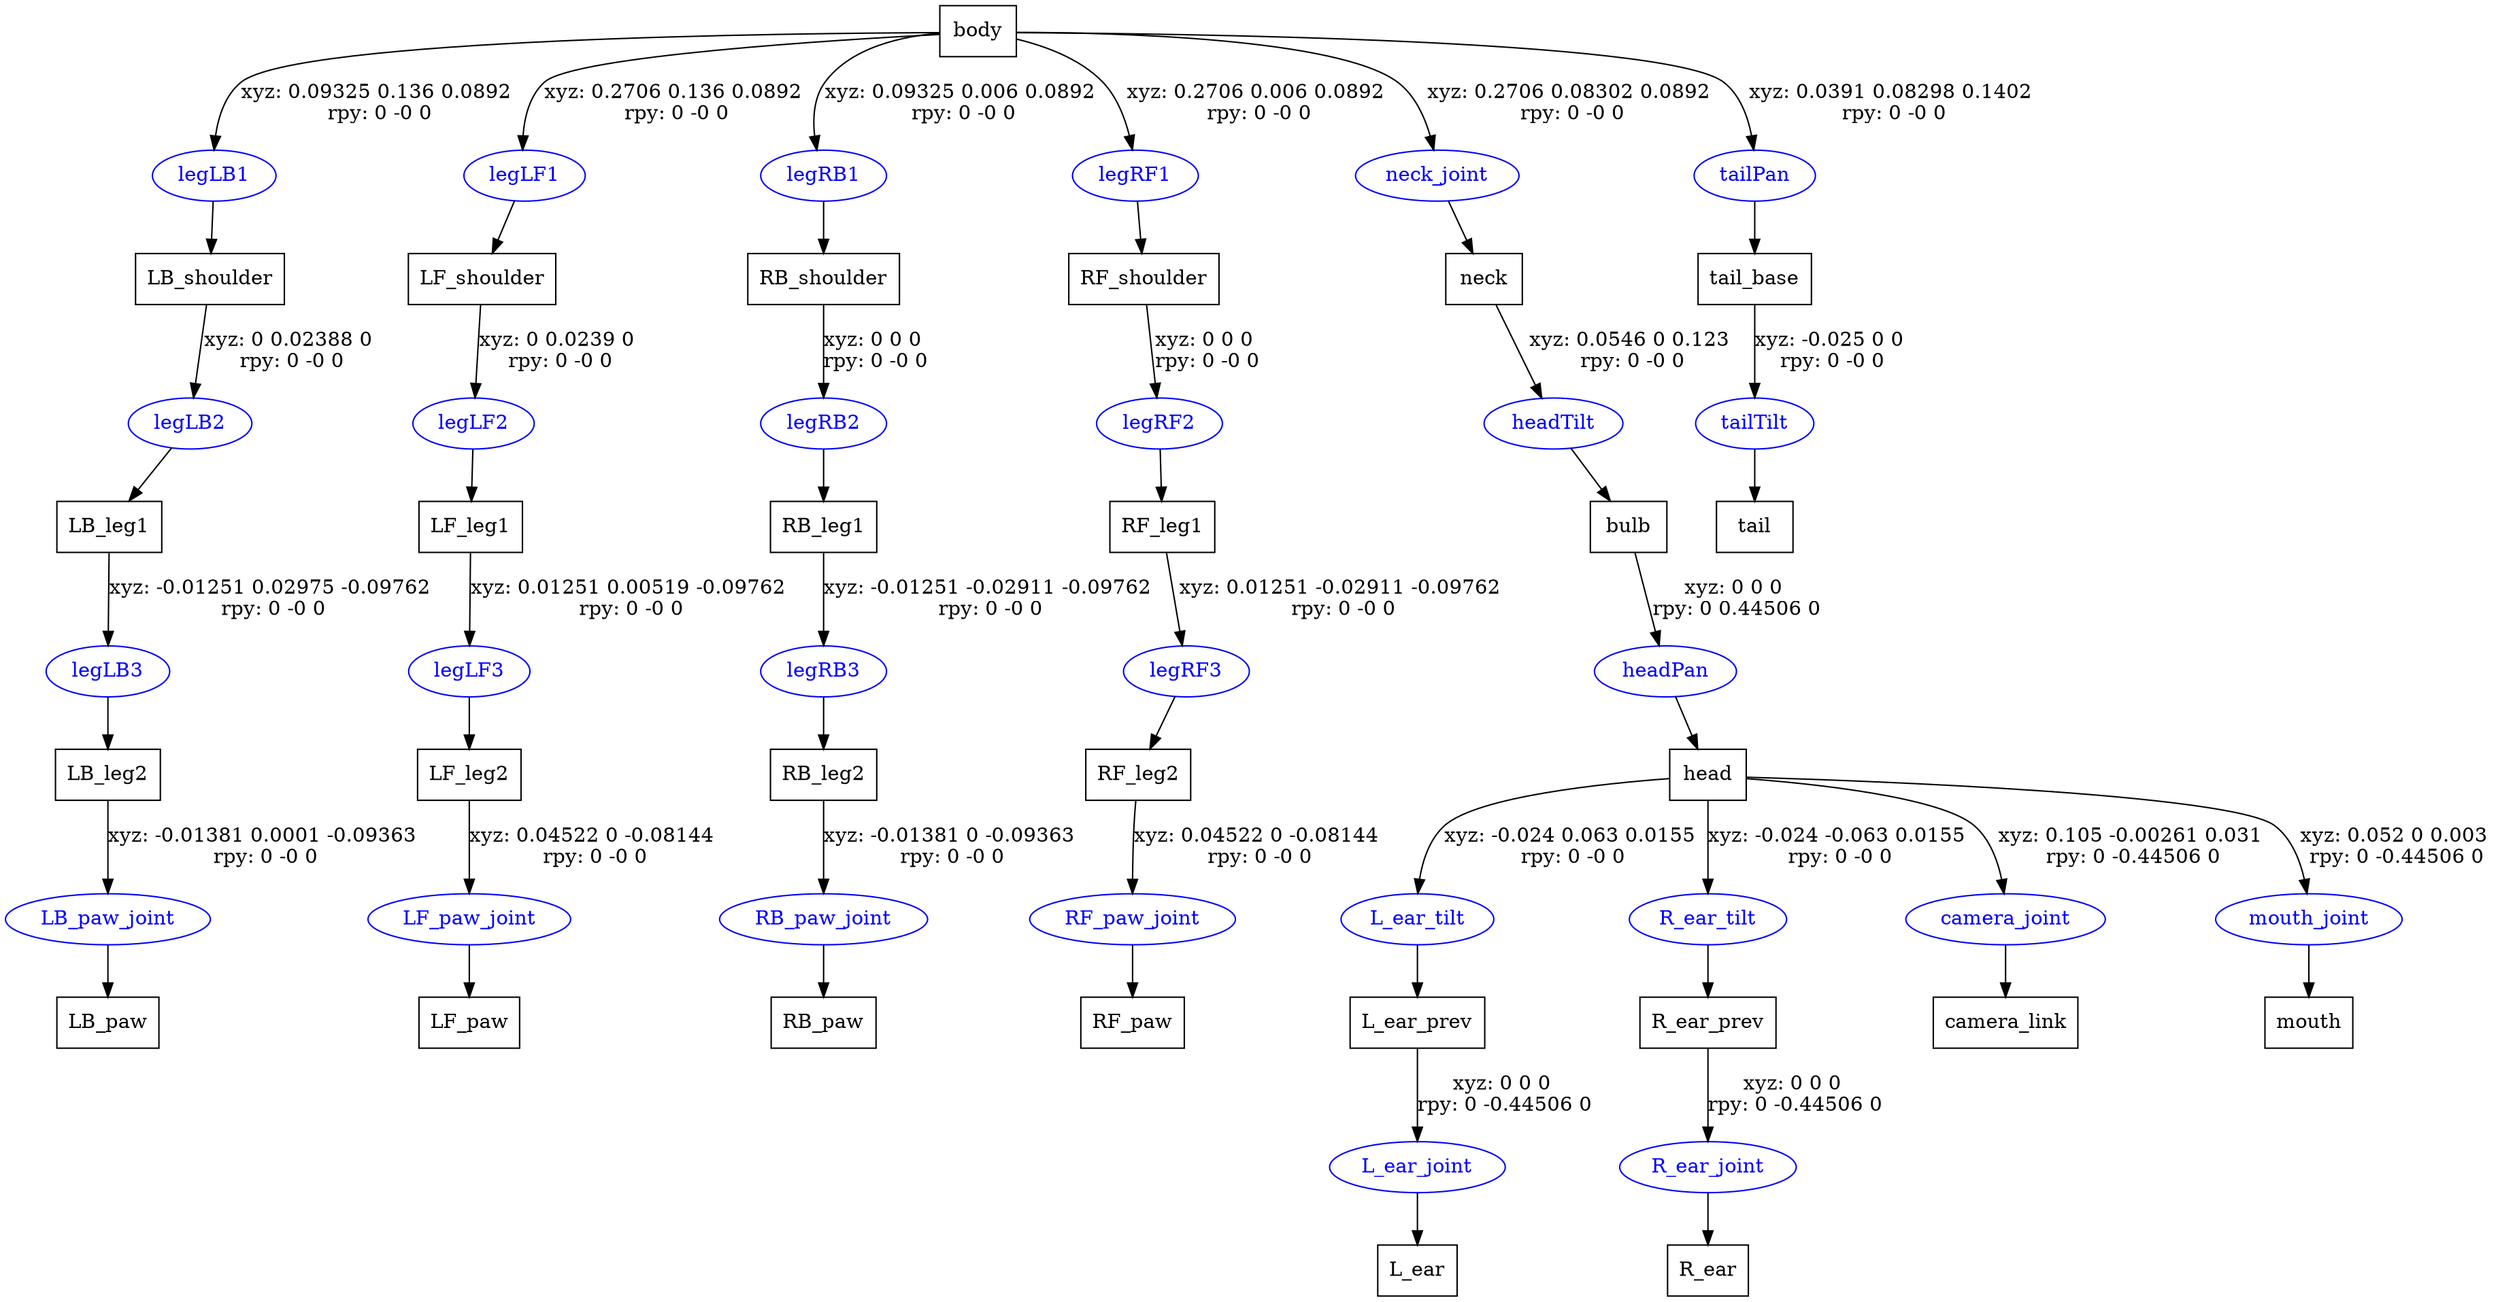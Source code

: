 digraph G {
node [shape=box];
"body" [label="body"];
"LB_shoulder" [label="LB_shoulder"];
"LB_leg1" [label="LB_leg1"];
"LB_leg2" [label="LB_leg2"];
"LB_paw" [label="LB_paw"];
"LF_shoulder" [label="LF_shoulder"];
"LF_leg1" [label="LF_leg1"];
"LF_leg2" [label="LF_leg2"];
"LF_paw" [label="LF_paw"];
"RB_shoulder" [label="RB_shoulder"];
"RB_leg1" [label="RB_leg1"];
"RB_leg2" [label="RB_leg2"];
"RB_paw" [label="RB_paw"];
"RF_shoulder" [label="RF_shoulder"];
"RF_leg1" [label="RF_leg1"];
"RF_leg2" [label="RF_leg2"];
"RF_paw" [label="RF_paw"];
"neck" [label="neck"];
"bulb" [label="bulb"];
"head" [label="head"];
"L_ear_prev" [label="L_ear_prev"];
"L_ear" [label="L_ear"];
"R_ear_prev" [label="R_ear_prev"];
"R_ear" [label="R_ear"];
"camera_link" [label="camera_link"];
"mouth" [label="mouth"];
"tail_base" [label="tail_base"];
"tail" [label="tail"];
node [shape=ellipse, color=blue, fontcolor=blue];
"body" -> "legLB1" [label="xyz: 0.09325 0.136 0.0892 \nrpy: 0 -0 0"]
"legLB1" -> "LB_shoulder"
"LB_shoulder" -> "legLB2" [label="xyz: 0 0.02388 0 \nrpy: 0 -0 0"]
"legLB2" -> "LB_leg1"
"LB_leg1" -> "legLB3" [label="xyz: -0.01251 0.02975 -0.09762 \nrpy: 0 -0 0"]
"legLB3" -> "LB_leg2"
"LB_leg2" -> "LB_paw_joint" [label="xyz: -0.01381 0.0001 -0.09363 \nrpy: 0 -0 0"]
"LB_paw_joint" -> "LB_paw"
"body" -> "legLF1" [label="xyz: 0.2706 0.136 0.0892 \nrpy: 0 -0 0"]
"legLF1" -> "LF_shoulder"
"LF_shoulder" -> "legLF2" [label="xyz: 0 0.0239 0 \nrpy: 0 -0 0"]
"legLF2" -> "LF_leg1"
"LF_leg1" -> "legLF3" [label="xyz: 0.01251 0.00519 -0.09762 \nrpy: 0 -0 0"]
"legLF3" -> "LF_leg2"
"LF_leg2" -> "LF_paw_joint" [label="xyz: 0.04522 0 -0.08144 \nrpy: 0 -0 0"]
"LF_paw_joint" -> "LF_paw"
"body" -> "legRB1" [label="xyz: 0.09325 0.006 0.0892 \nrpy: 0 -0 0"]
"legRB1" -> "RB_shoulder"
"RB_shoulder" -> "legRB2" [label="xyz: 0 0 0 \nrpy: 0 -0 0"]
"legRB2" -> "RB_leg1"
"RB_leg1" -> "legRB3" [label="xyz: -0.01251 -0.02911 -0.09762 \nrpy: 0 -0 0"]
"legRB3" -> "RB_leg2"
"RB_leg2" -> "RB_paw_joint" [label="xyz: -0.01381 0 -0.09363 \nrpy: 0 -0 0"]
"RB_paw_joint" -> "RB_paw"
"body" -> "legRF1" [label="xyz: 0.2706 0.006 0.0892 \nrpy: 0 -0 0"]
"legRF1" -> "RF_shoulder"
"RF_shoulder" -> "legRF2" [label="xyz: 0 0 0 \nrpy: 0 -0 0"]
"legRF2" -> "RF_leg1"
"RF_leg1" -> "legRF3" [label="xyz: 0.01251 -0.02911 -0.09762 \nrpy: 0 -0 0"]
"legRF3" -> "RF_leg2"
"RF_leg2" -> "RF_paw_joint" [label="xyz: 0.04522 0 -0.08144 \nrpy: 0 -0 0"]
"RF_paw_joint" -> "RF_paw"
"body" -> "neck_joint" [label="xyz: 0.2706 0.08302 0.0892 \nrpy: 0 -0 0"]
"neck_joint" -> "neck"
"neck" -> "headTilt" [label="xyz: 0.0546 0 0.123 \nrpy: 0 -0 0"]
"headTilt" -> "bulb"
"bulb" -> "headPan" [label="xyz: 0 0 0 \nrpy: 0 0.44506 0"]
"headPan" -> "head"
"head" -> "L_ear_tilt" [label="xyz: -0.024 0.063 0.0155 \nrpy: 0 -0 0"]
"L_ear_tilt" -> "L_ear_prev"
"L_ear_prev" -> "L_ear_joint" [label="xyz: 0 0 0 \nrpy: 0 -0.44506 0"]
"L_ear_joint" -> "L_ear"
"head" -> "R_ear_tilt" [label="xyz: -0.024 -0.063 0.0155 \nrpy: 0 -0 0"]
"R_ear_tilt" -> "R_ear_prev"
"R_ear_prev" -> "R_ear_joint" [label="xyz: 0 0 0 \nrpy: 0 -0.44506 0"]
"R_ear_joint" -> "R_ear"
"head" -> "camera_joint" [label="xyz: 0.105 -0.00261 0.031 \nrpy: 0 -0.44506 0"]
"camera_joint" -> "camera_link"
"head" -> "mouth_joint" [label="xyz: 0.052 0 0.003 \nrpy: 0 -0.44506 0"]
"mouth_joint" -> "mouth"
"body" -> "tailPan" [label="xyz: 0.0391 0.08298 0.1402 \nrpy: 0 -0 0"]
"tailPan" -> "tail_base"
"tail_base" -> "tailTilt" [label="xyz: -0.025 0 0 \nrpy: 0 -0 0"]
"tailTilt" -> "tail"
}
